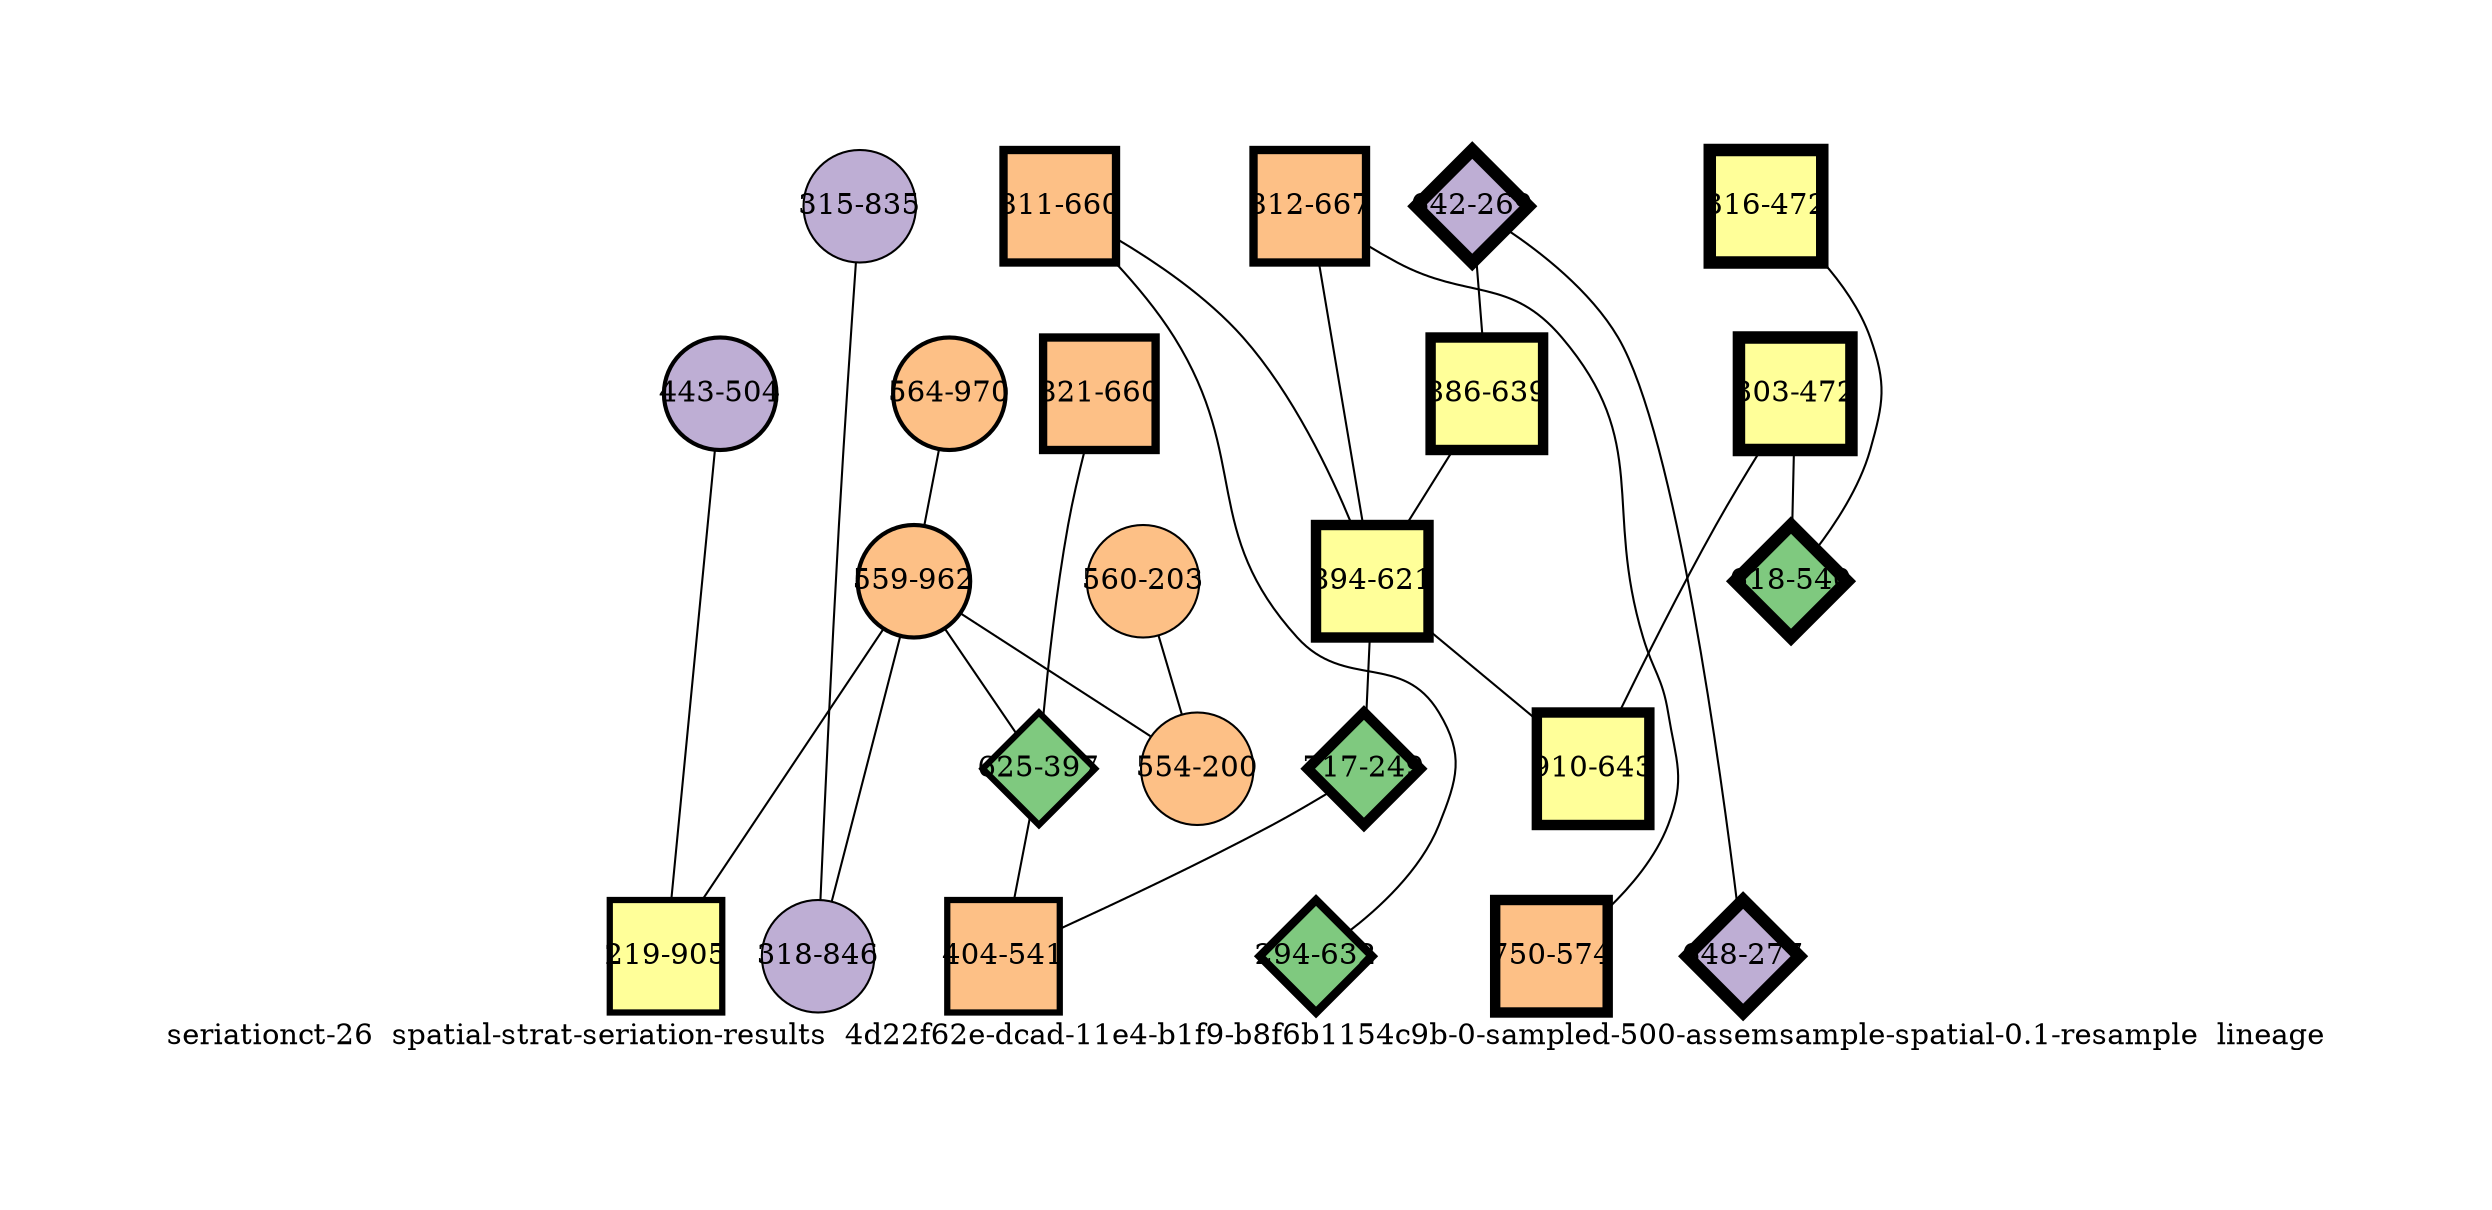 strict graph "seriationct-26  spatial-strat-seriation-results  4d22f62e-dcad-11e4-b1f9-b8f6b1154c9b-0-sampled-500-assemsample-spatial-0.1-resample  lineage" {
labelloc=b;
ratio=auto;
pad="1.0";
label="seriationct-26  spatial-strat-seriation-results  4d22f62e-dcad-11e4-b1f9-b8f6b1154c9b-0-sampled-500-assemsample-spatial-0.1-resample  lineage";
node [width="0.75", style=filled, fixedsize=true, height="0.75", shape=circle, label=""];
0 [xCoordinate="504.0", appears_in_slice=2, yCoordinate="443.0", colorscheme=accent6, lineage_id=0, short_label="443-504", label="443-504", shape=circle, cluster_id=1, fillcolor=2, size="500.0", id=0, penwidth="2.0"];
1 [xCoordinate="269.0", appears_in_slice=6, yCoordinate="642.0", colorscheme=accent6, lineage_id=2, short_label="642-269", label="642-269", shape=diamond, cluster_id=1, fillcolor=2, size="500.0", id=1, penwidth="6.0"];
2 [xCoordinate="835.0", appears_in_slice=1, yCoordinate="315.0", colorscheme=accent6, lineage_id=0, short_label="315-835", label="315-835", shape=circle, cluster_id=1, fillcolor=2, size="500.0", id=2, penwidth="1.0"];
3 [xCoordinate="660.0", appears_in_slice=4, yCoordinate="811.0", colorscheme=accent6, lineage_id=1, short_label="811-660", label="811-660", shape=square, cluster_id=2, fillcolor=3, size="500.0", id=12, penwidth="4.0"];
4 [xCoordinate="639.0", appears_in_slice=5, yCoordinate="886.0", colorscheme=accent6, lineage_id=1, short_label="886-639", label="886-639", shape=square, cluster_id=3, fillcolor=4, size="500.0", id=4, penwidth="5.0"];
5 [xCoordinate="203.0", appears_in_slice=1, yCoordinate="560.0", colorscheme=accent6, lineage_id=0, short_label="560-203", label="560-203", shape=circle, cluster_id=2, fillcolor=3, size="500.0", id=5, penwidth="1.0"];
6 [xCoordinate="660.0", appears_in_slice=4, yCoordinate="821.0", colorscheme=accent6, lineage_id=1, short_label="821-660", label="821-660", shape=square, cluster_id=2, fillcolor=3, size="500.0", id=6, penwidth="4.0"];
7 [xCoordinate="970.0", appears_in_slice=2, yCoordinate="564.0", colorscheme=accent6, lineage_id=0, short_label="564-970", label="564-970", shape=circle, cluster_id=2, fillcolor=3, size="500.0", id=7, penwidth="2.0"];
8 [xCoordinate="962.0", appears_in_slice=2, yCoordinate="559.0", colorscheme=accent6, lineage_id=0, short_label="559-962", label="559-962", shape=circle, cluster_id=2, fillcolor=3, size="500.0", id=8, penwidth="2.0"];
9 [xCoordinate="905.0", appears_in_slice=3, yCoordinate="219.0", colorscheme=accent6, lineage_id=1, short_label="219-905", label="219-905", shape=square, cluster_id=3, fillcolor=4, size="500.0", id=9, penwidth="3.0"];
10 [xCoordinate="667.0", appears_in_slice=4, yCoordinate="812.0", colorscheme=accent6, lineage_id=1, short_label="812-667", label="812-667", shape=square, cluster_id=2, fillcolor=3, size="500.0", id=10, penwidth="4.0"];
11 [xCoordinate="632.0", appears_in_slice=4, yCoordinate="294.0", colorscheme=accent6, lineage_id=2, short_label="294-632", label="294-632", shape=diamond, cluster_id=0, fillcolor=1, size="500.0", id=11, penwidth="4.0"];
12 [xCoordinate="846.0", appears_in_slice=1, yCoordinate="318.0", colorscheme=accent6, lineage_id=0, short_label="318-846", label="318-846", shape=circle, cluster_id=1, fillcolor=2, size="500.0", id=3, penwidth="1.0"];
13 [xCoordinate="397.0", appears_in_slice=3, yCoordinate="625.0", colorscheme=accent6, lineage_id=2, short_label="625-397", label="625-397", shape=diamond, cluster_id=0, fillcolor=1, size="500.0", id=13, penwidth="3.0"];
14 [xCoordinate="200.0", appears_in_slice=1, yCoordinate="554.0", colorscheme=accent6, lineage_id=0, short_label="554-200", label="554-200", shape=circle, cluster_id=2, fillcolor=3, size="500.0", id=14, penwidth="1.0"];
15 [xCoordinate="621.0", appears_in_slice=5, yCoordinate="894.0", colorscheme=accent6, lineage_id=1, short_label="894-621", label="894-621", shape=square, cluster_id=3, fillcolor=4, size="500.0", id=15, penwidth="5.0"];
16 [xCoordinate="277.0", appears_in_slice=6, yCoordinate="648.0", colorscheme=accent6, lineage_id=2, short_label="648-277", label="648-277", shape=diamond, cluster_id=1, fillcolor=2, size="500.0", id=16, penwidth="6.0"];
17 [xCoordinate="249.0", appears_in_slice=5, yCoordinate="717.0", colorscheme=accent6, lineage_id=2, short_label="717-249", label="717-249", shape=diamond, cluster_id=0, fillcolor=1, size="500.0", id=17, penwidth="5.0"];
18 [xCoordinate="574.0", appears_in_slice=5, yCoordinate="750.0", colorscheme=accent6, lineage_id=1, short_label="750-574", label="750-574", shape=square, cluster_id=2, fillcolor=3, size="500.0", id=18, penwidth="5.0"];
19 [xCoordinate="472.0", appears_in_slice=6, yCoordinate="303.0", colorscheme=accent6, lineage_id=1, short_label="303-472", label="303-472", shape=square, cluster_id=3, fillcolor=4, size="500.0", id=19, penwidth="6.0"];
20 [xCoordinate="472.0", appears_in_slice=6, yCoordinate="316.0", colorscheme=accent6, lineage_id=1, short_label="316-472", label="316-472", shape=square, cluster_id=3, fillcolor=4, size="500.0", id=20, penwidth="6.0"];
21 [xCoordinate="541.0", appears_in_slice=3, yCoordinate="404.0", colorscheme=accent6, lineage_id=1, short_label="404-541", label="404-541", shape=square, cluster_id=2, fillcolor=3, size="500.0", id=21, penwidth="3.0"];
22 [xCoordinate="540.0", appears_in_slice=6, yCoordinate="618.0", colorscheme=accent6, lineage_id=2, short_label="618-540", label="618-540", shape=diamond, cluster_id=0, fillcolor=1, size="500.0", id=22, penwidth="6.0"];
23 [xCoordinate="643.0", appears_in_slice=5, yCoordinate="910.0", colorscheme=accent6, lineage_id=1, short_label="910-643", label="910-643", shape=square, cluster_id=3, fillcolor=4, size="500.0", id=23, penwidth="5.0"];
0 -- 9  [inverseweight="2.59853359352", weight="0.384832431066"];
1 -- 16  [inverseweight="20.6901472151", weight="0.0483321838944"];
1 -- 4  [inverseweight="1.53169712936", weight="0.652870584419"];
2 -- 12  [inverseweight="11.9659693103", weight="0.0835703296631"];
3 -- 11  [inverseweight="21.8844054766", weight="0.0456946386352"];
3 -- 15  [inverseweight="1.68890007153", weight="0.592101342677"];
4 -- 15  [inverseweight="12.8247294011", weight="0.0779743547585"];
5 -- 14  [inverseweight="19.4920293896", weight="0.0513030213535"];
6 -- 13  [inverseweight="4.38158416947", weight="0.228227956219"];
7 -- 8  [inverseweight="1.84893744363", weight="0.54085118101"];
8 -- 9  [inverseweight="2.27052349503", weight="0.440427065472"];
8 -- 12  [inverseweight="1.89633527016", weight="0.527332911926"];
8 -- 13  [inverseweight="2.02225399533", weight="0.494497724969"];
8 -- 14  [inverseweight="1.53105070725", weight="0.653146231712"];
10 -- 18  [inverseweight="1.90228235792", weight="0.525684315916"];
10 -- 15  [inverseweight="2.04728989215", weight="0.488450611628"];
13 -- 21  [inverseweight="31.3727902569", weight="0.031874754901"];
15 -- 17  [inverseweight="10.3896454365", weight="0.0962496753241"];
15 -- 23  [inverseweight="1.26174151284", weight="0.792555360842"];
17 -- 21  [inverseweight="3.13555124513", weight="0.318923188244"];
19 -- 22  [inverseweight="27.2772362795", weight="0.0366606055596"];
19 -- 23  [inverseweight="4.2409446484", weight="0.235796522451"];
20 -- 22  [inverseweight="48.1125224325", weight="0.0207846096908"];
}
